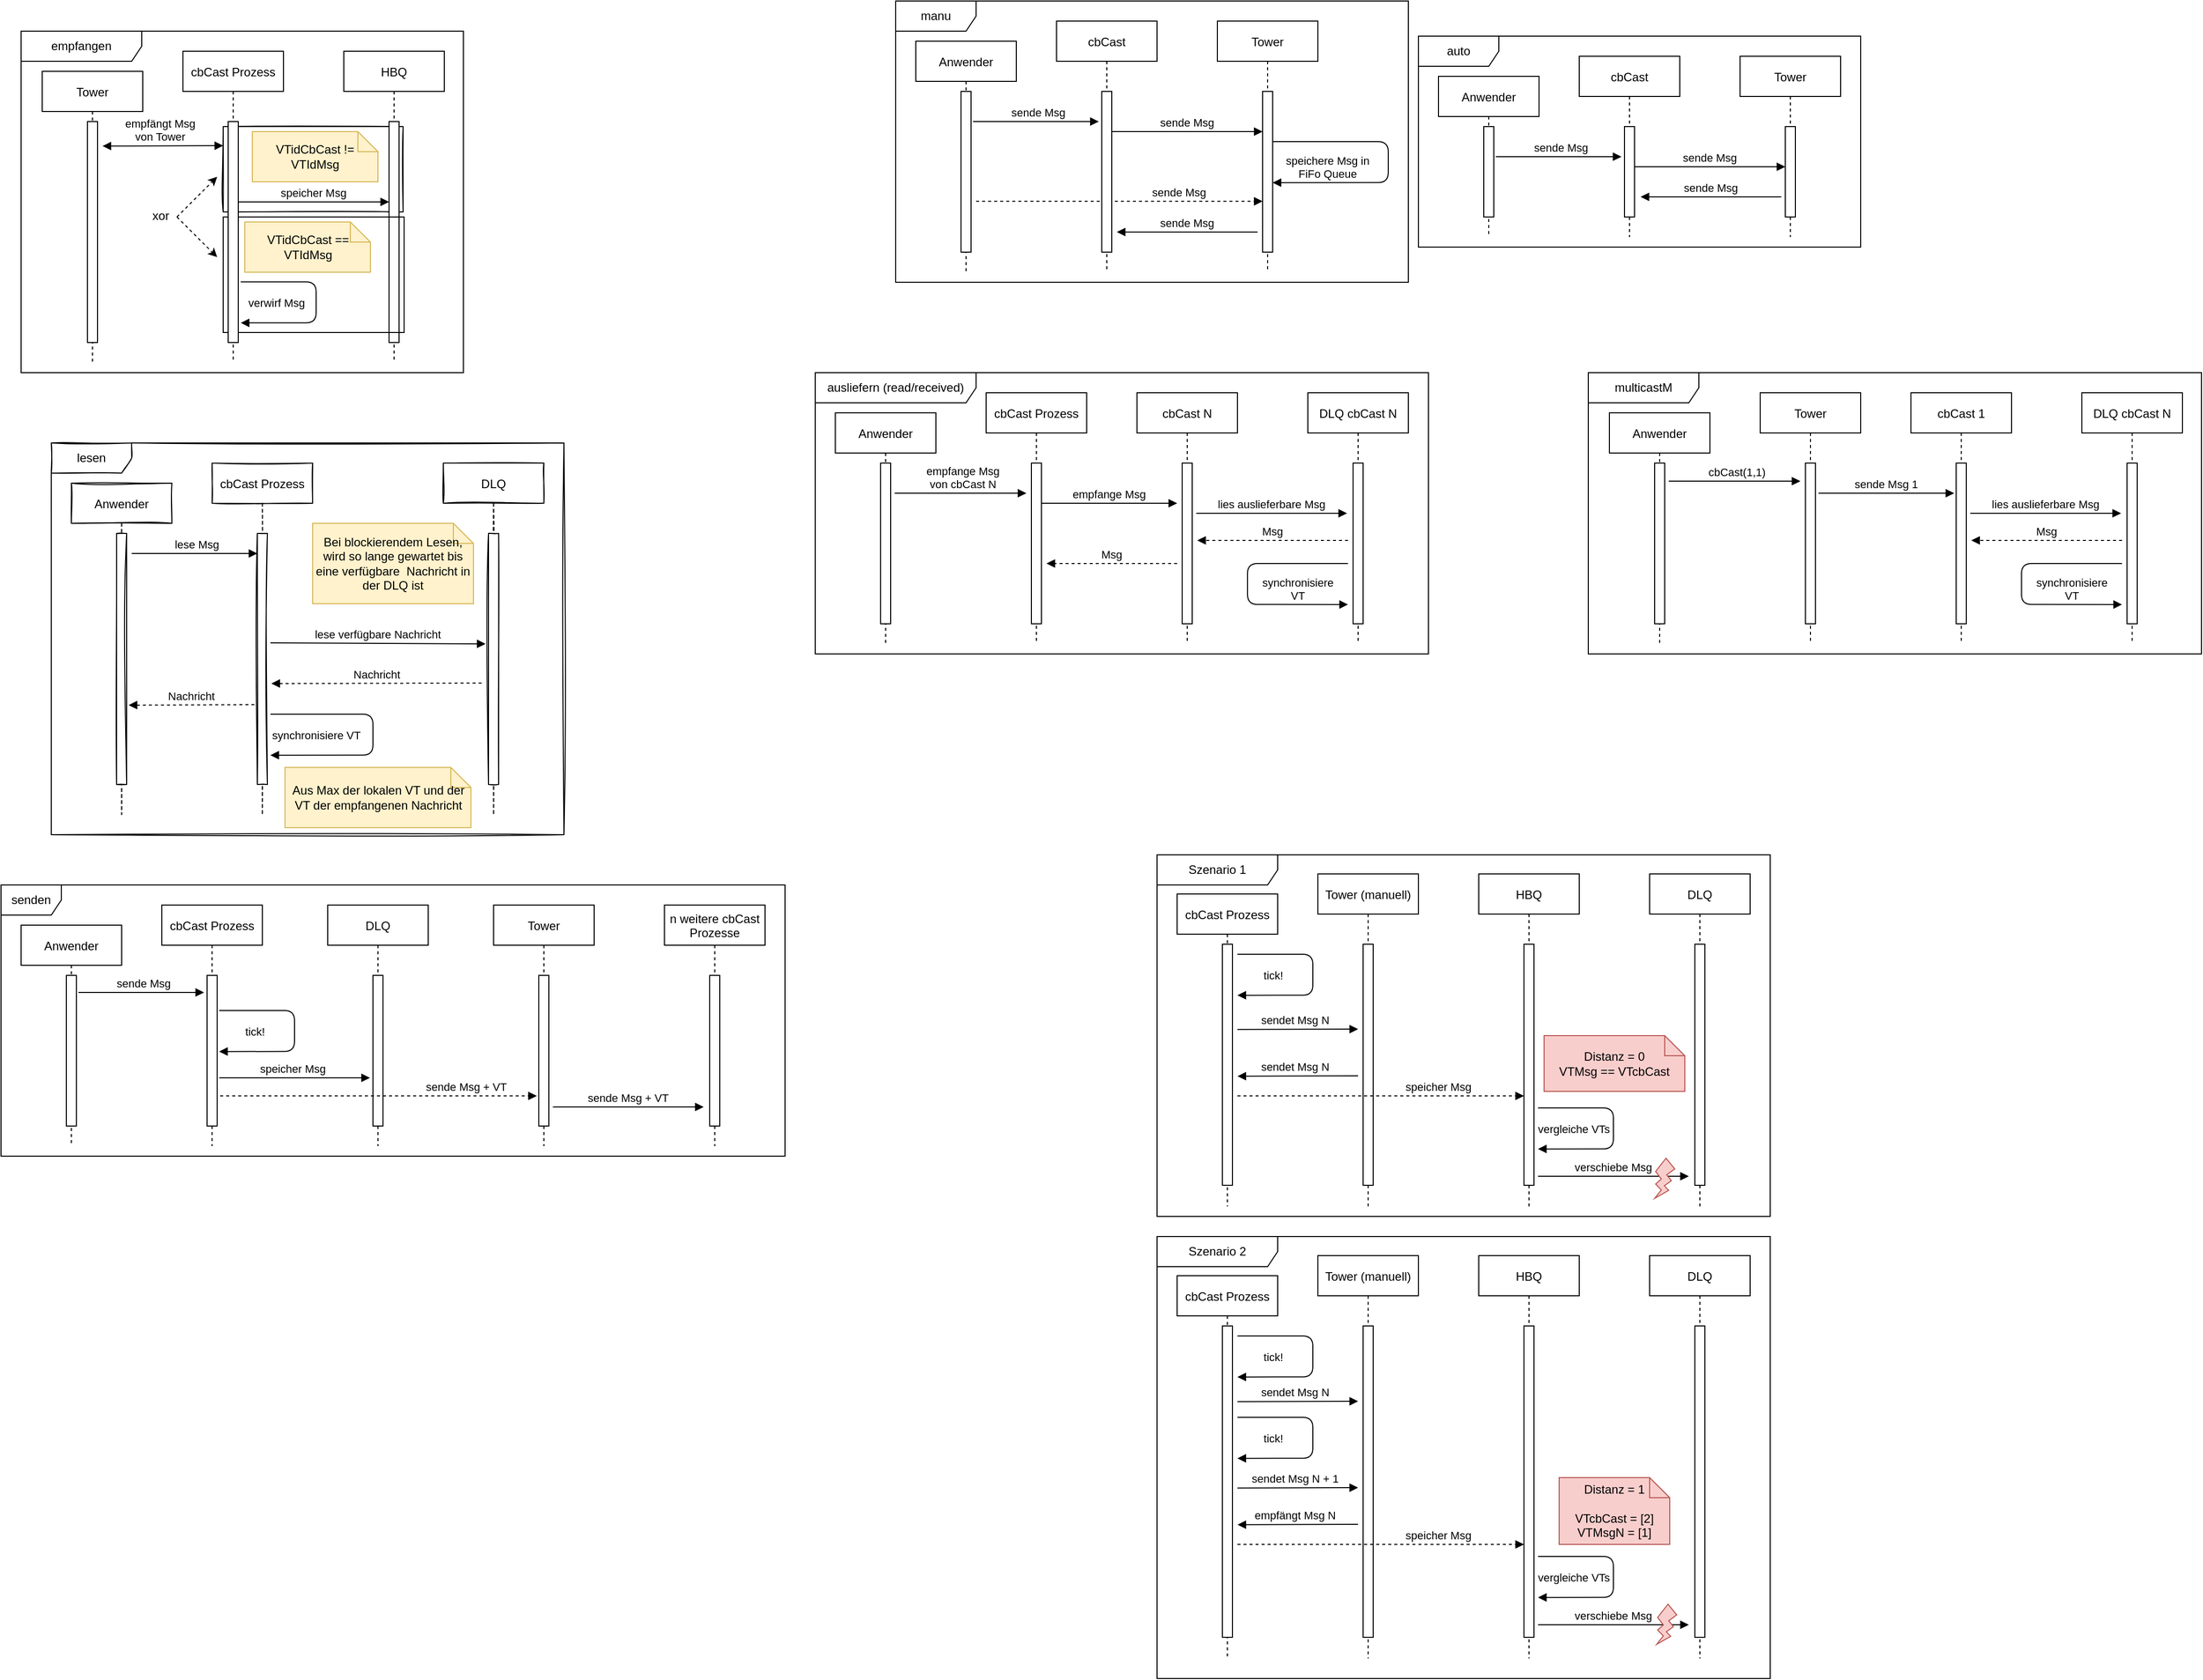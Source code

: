 <mxfile version="15.8.7" type="device"><diagram id="kgpKYQtTHZ0yAKxKKP6v" name="Page-1"><mxGraphModel dx="915" dy="619" grid="1" gridSize="10" guides="1" tooltips="1" connect="1" arrows="1" fold="1" page="1" pageScale="1" pageWidth="850" pageHeight="1100" math="0" shadow="0"><root><mxCell id="0"/><mxCell id="1" parent="0"/><mxCell id="mBNW3FOgWOewo8QIWIge-110" value="auto" style="shape=umlFrame;whiteSpace=wrap;html=1;sketch=0;width=80;height=30;" parent="1" vertex="1"><mxGeometry x="1460" y="85" width="440" height="210" as="geometry"/></mxCell><mxCell id="mBNW3FOgWOewo8QIWIge-80" value="" style="group" parent="1" vertex="1" connectable="0"><mxGeometry x="100" y="490" width="510" height="390" as="geometry"/></mxCell><mxCell id="mBNW3FOgWOewo8QIWIge-51" value="lesen" style="shape=umlFrame;whiteSpace=wrap;html=1;sketch=1;width=80;height=30;" parent="mBNW3FOgWOewo8QIWIge-80" vertex="1"><mxGeometry width="510" height="390" as="geometry"/></mxCell><mxCell id="mBNW3FOgWOewo8QIWIge-52" value="Anwender" style="shape=umlLifeline;perimeter=lifelinePerimeter;container=1;collapsible=0;recursiveResize=0;rounded=0;shadow=0;strokeWidth=1;sketch=1;" parent="mBNW3FOgWOewo8QIWIge-80" vertex="1"><mxGeometry x="20" y="40" width="100" height="330" as="geometry"/></mxCell><mxCell id="mBNW3FOgWOewo8QIWIge-53" value="" style="points=[];perimeter=orthogonalPerimeter;rounded=0;shadow=0;strokeWidth=1;sketch=1;" parent="mBNW3FOgWOewo8QIWIge-52" vertex="1"><mxGeometry x="45" y="50" width="10" height="250" as="geometry"/></mxCell><mxCell id="mBNW3FOgWOewo8QIWIge-54" value="DLQ" style="shape=umlLifeline;perimeter=lifelinePerimeter;container=1;collapsible=0;recursiveResize=0;rounded=0;shadow=0;strokeWidth=1;sketch=1;" parent="mBNW3FOgWOewo8QIWIge-80" vertex="1"><mxGeometry x="390" y="20" width="100" height="350" as="geometry"/></mxCell><mxCell id="mBNW3FOgWOewo8QIWIge-55" value="" style="points=[];perimeter=orthogonalPerimeter;rounded=0;shadow=0;strokeWidth=1;sketch=1;" parent="mBNW3FOgWOewo8QIWIge-54" vertex="1"><mxGeometry x="45" y="70" width="10" height="250" as="geometry"/></mxCell><mxCell id="mBNW3FOgWOewo8QIWIge-56" value="lese verfügbare Nachricht" style="verticalAlign=bottom;endArrow=block;shadow=0;strokeWidth=1;" parent="mBNW3FOgWOewo8QIWIge-54" edge="1"><mxGeometry relative="1" as="geometry"><mxPoint x="-172" y="179" as="sourcePoint"/><mxPoint x="42" y="180" as="targetPoint"/></mxGeometry></mxCell><mxCell id="mBNW3FOgWOewo8QIWIge-63" value="cbCast Prozess" style="shape=umlLifeline;perimeter=lifelinePerimeter;container=1;collapsible=0;recursiveResize=0;rounded=0;shadow=0;strokeWidth=1;sketch=1;" parent="mBNW3FOgWOewo8QIWIge-80" vertex="1"><mxGeometry x="160" y="20" width="100" height="350" as="geometry"/></mxCell><mxCell id="mBNW3FOgWOewo8QIWIge-64" value="" style="points=[];perimeter=orthogonalPerimeter;rounded=0;shadow=0;strokeWidth=1;sketch=1;" parent="mBNW3FOgWOewo8QIWIge-63" vertex="1"><mxGeometry x="45" y="70" width="10" height="250" as="geometry"/></mxCell><mxCell id="mBNW3FOgWOewo8QIWIge-72" value="Nachricht" style="verticalAlign=bottom;endArrow=none;shadow=0;strokeWidth=1;dashed=1;startArrow=block;startFill=1;endFill=0;" parent="mBNW3FOgWOewo8QIWIge-63" edge="1"><mxGeometry relative="1" as="geometry"><mxPoint x="-83" y="241" as="sourcePoint"/><mxPoint x="42" y="240.5" as="targetPoint"/></mxGeometry></mxCell><mxCell id="mBNW3FOgWOewo8QIWIge-71" value="Nachricht" style="verticalAlign=bottom;endArrow=none;shadow=0;strokeWidth=1;dashed=1;startArrow=block;startFill=1;endFill=0;" parent="mBNW3FOgWOewo8QIWIge-63" edge="1"><mxGeometry relative="1" as="geometry"><mxPoint x="59" y="219.5" as="sourcePoint"/><mxPoint x="269" y="219" as="targetPoint"/></mxGeometry></mxCell><mxCell id="mBNW3FOgWOewo8QIWIge-65" value="lese Msg" style="verticalAlign=bottom;endArrow=block;shadow=0;strokeWidth=1;" parent="mBNW3FOgWOewo8QIWIge-80" edge="1"><mxGeometry x="0.04" relative="1" as="geometry"><mxPoint x="80" y="110" as="sourcePoint"/><mxPoint as="offset"/><mxPoint x="205" y="110" as="targetPoint"/></mxGeometry></mxCell><mxCell id="mBNW3FOgWOewo8QIWIge-69" value="Bei blockierendem Lesen, wird so lange gewartet bis eine verfügbare&amp;nbsp; Nachricht in der DLQ ist" style="shape=note;size=20;whiteSpace=wrap;html=1;fillColor=#fff2cc;strokeColor=#d6b656;" parent="mBNW3FOgWOewo8QIWIge-80" vertex="1"><mxGeometry x="260" y="80" width="160" height="80" as="geometry"/></mxCell><mxCell id="mBNW3FOgWOewo8QIWIge-74" value="synchronisiere VT" style="verticalAlign=bottom;endArrow=block;shadow=0;strokeWidth=1;entryX=1;entryY=0.786;entryDx=0;entryDy=0;entryPerimeter=0;edgeStyle=orthogonalEdgeStyle;" parent="mBNW3FOgWOewo8QIWIge-80" edge="1"><mxGeometry x="0.625" y="-11" relative="1" as="geometry"><mxPoint x="218" y="270" as="sourcePoint"/><mxPoint x="218" y="310.82" as="targetPoint"/><Array as="points"><mxPoint x="320" y="270"/><mxPoint x="320" y="311"/></Array><mxPoint as="offset"/></mxGeometry></mxCell><mxCell id="mBNW3FOgWOewo8QIWIge-76" value="Aus Max der lokalen VT und der VT der empfangenen Nachricht" style="shape=note;size=20;whiteSpace=wrap;html=1;fillColor=#fff2cc;strokeColor=#d6b656;" parent="mBNW3FOgWOewo8QIWIge-80" vertex="1"><mxGeometry x="232.5" y="323" width="185" height="60" as="geometry"/></mxCell><mxCell id="mBNW3FOgWOewo8QIWIge-112" value="" style="group;sketch=0;" parent="1" vertex="1" connectable="0"><mxGeometry x="940" y="50" width="510" height="280" as="geometry"/></mxCell><mxCell id="mBNW3FOgWOewo8QIWIge-83" value="manu" style="shape=umlFrame;whiteSpace=wrap;html=1;sketch=0;width=80;height=30;" parent="mBNW3FOgWOewo8QIWIge-112" vertex="1"><mxGeometry width="510" height="280" as="geometry"/></mxCell><mxCell id="mBNW3FOgWOewo8QIWIge-84" value="Anwender" style="shape=umlLifeline;perimeter=lifelinePerimeter;container=1;collapsible=0;recursiveResize=0;rounded=0;shadow=0;strokeWidth=1;sketch=0;" parent="mBNW3FOgWOewo8QIWIge-112" vertex="1"><mxGeometry x="20" y="40" width="100" height="230" as="geometry"/></mxCell><mxCell id="mBNW3FOgWOewo8QIWIge-85" value="" style="points=[];perimeter=orthogonalPerimeter;rounded=0;shadow=0;strokeWidth=1;sketch=0;" parent="mBNW3FOgWOewo8QIWIge-84" vertex="1"><mxGeometry x="45" y="50" width="10" height="160" as="geometry"/></mxCell><mxCell id="mBNW3FOgWOewo8QIWIge-86" value="Tower" style="shape=umlLifeline;perimeter=lifelinePerimeter;container=1;collapsible=0;recursiveResize=0;rounded=0;shadow=0;strokeWidth=1;sketch=0;" parent="mBNW3FOgWOewo8QIWIge-112" vertex="1"><mxGeometry x="320" y="20" width="100" height="250" as="geometry"/></mxCell><mxCell id="mBNW3FOgWOewo8QIWIge-87" value="" style="points=[];perimeter=orthogonalPerimeter;rounded=0;shadow=0;strokeWidth=1;sketch=0;" parent="mBNW3FOgWOewo8QIWIge-86" vertex="1"><mxGeometry x="45" y="70" width="10" height="160" as="geometry"/></mxCell><mxCell id="mBNW3FOgWOewo8QIWIge-94" value="speichere Msg in &#10;FiFo Queue" style="verticalAlign=bottom;endArrow=block;shadow=0;strokeWidth=1;entryX=1;entryY=0.786;entryDx=0;entryDy=0;entryPerimeter=0;edgeStyle=orthogonalEdgeStyle;sketch=0;" parent="mBNW3FOgWOewo8QIWIge-86" edge="1"><mxGeometry x="0.594" relative="1" as="geometry"><mxPoint x="55" y="120" as="sourcePoint"/><mxPoint x="55" y="160.82" as="targetPoint"/><Array as="points"><mxPoint x="170" y="120"/><mxPoint x="170" y="161"/></Array><mxPoint as="offset"/></mxGeometry></mxCell><mxCell id="mBNW3FOgWOewo8QIWIge-98" value="sende Msg" style="verticalAlign=bottom;endArrow=block;shadow=0;strokeWidth=1;dashed=1;sketch=0;" parent="mBNW3FOgWOewo8QIWIge-86" edge="1"><mxGeometry x="0.417" relative="1" as="geometry"><mxPoint x="-240" y="179.41" as="sourcePoint"/><mxPoint as="offset"/><mxPoint x="45" y="179.41" as="targetPoint"/></mxGeometry></mxCell><mxCell id="mBNW3FOgWOewo8QIWIge-96" value="sende Msg" style="verticalAlign=bottom;endArrow=block;shadow=0;strokeWidth=1;sketch=0;" parent="mBNW3FOgWOewo8QIWIge-86" edge="1"><mxGeometry relative="1" as="geometry"><mxPoint x="40" y="210" as="sourcePoint"/><mxPoint x="-100" y="210" as="targetPoint"/></mxGeometry></mxCell><mxCell id="mBNW3FOgWOewo8QIWIge-90" value="cbCast" style="shape=umlLifeline;perimeter=lifelinePerimeter;container=1;collapsible=0;recursiveResize=0;rounded=0;shadow=0;strokeWidth=1;sketch=0;" parent="mBNW3FOgWOewo8QIWIge-112" vertex="1"><mxGeometry x="160" y="20" width="100" height="250" as="geometry"/></mxCell><mxCell id="mBNW3FOgWOewo8QIWIge-91" value="" style="points=[];perimeter=orthogonalPerimeter;rounded=0;shadow=0;strokeWidth=1;sketch=0;" parent="mBNW3FOgWOewo8QIWIge-90" vertex="1"><mxGeometry x="45" y="70" width="10" height="160" as="geometry"/></mxCell><mxCell id="mBNW3FOgWOewo8QIWIge-92" value="sende Msg" style="verticalAlign=bottom;endArrow=block;shadow=0;strokeWidth=1;sketch=0;" parent="mBNW3FOgWOewo8QIWIge-90" edge="1"><mxGeometry relative="1" as="geometry"><mxPoint x="55" y="110.0" as="sourcePoint"/><mxPoint x="205" y="110" as="targetPoint"/></mxGeometry></mxCell><mxCell id="mBNW3FOgWOewo8QIWIge-93" value="sende Msg" style="verticalAlign=bottom;endArrow=block;shadow=0;strokeWidth=1;sketch=0;" parent="mBNW3FOgWOewo8QIWIge-90" edge="1"><mxGeometry x="0.04" relative="1" as="geometry"><mxPoint x="-83" y="100" as="sourcePoint"/><mxPoint as="offset"/><mxPoint x="42" y="100" as="targetPoint"/></mxGeometry></mxCell><mxCell id="mBNW3FOgWOewo8QIWIge-99" value="Anwender" style="shape=umlLifeline;perimeter=lifelinePerimeter;container=1;collapsible=0;recursiveResize=0;rounded=0;shadow=0;strokeWidth=1;sketch=0;" parent="1" vertex="1"><mxGeometry x="1480" y="125" width="100" height="160" as="geometry"/></mxCell><mxCell id="mBNW3FOgWOewo8QIWIge-100" value="" style="points=[];perimeter=orthogonalPerimeter;rounded=0;shadow=0;strokeWidth=1;sketch=0;" parent="mBNW3FOgWOewo8QIWIge-99" vertex="1"><mxGeometry x="45" y="50" width="10" height="90" as="geometry"/></mxCell><mxCell id="mBNW3FOgWOewo8QIWIge-102" value="Tower" style="shape=umlLifeline;perimeter=lifelinePerimeter;container=1;collapsible=0;recursiveResize=0;rounded=0;shadow=0;strokeWidth=1;sketch=0;" parent="1" vertex="1"><mxGeometry x="1780" y="105" width="100" height="180" as="geometry"/></mxCell><mxCell id="mBNW3FOgWOewo8QIWIge-103" value="" style="points=[];perimeter=orthogonalPerimeter;rounded=0;shadow=0;strokeWidth=1;sketch=0;" parent="mBNW3FOgWOewo8QIWIge-102" vertex="1"><mxGeometry x="45" y="70" width="10" height="90" as="geometry"/></mxCell><mxCell id="mBNW3FOgWOewo8QIWIge-109" value="sende Msg" style="verticalAlign=bottom;endArrow=block;shadow=0;strokeWidth=1;sketch=0;" parent="mBNW3FOgWOewo8QIWIge-102" edge="1"><mxGeometry relative="1" as="geometry"><mxPoint x="41" y="140" as="sourcePoint"/><mxPoint x="-99" y="140" as="targetPoint"/></mxGeometry></mxCell><mxCell id="mBNW3FOgWOewo8QIWIge-105" value="cbCast" style="shape=umlLifeline;perimeter=lifelinePerimeter;container=1;collapsible=0;recursiveResize=0;rounded=0;shadow=0;strokeWidth=1;sketch=0;" parent="1" vertex="1"><mxGeometry x="1620" y="105" width="100" height="180" as="geometry"/></mxCell><mxCell id="mBNW3FOgWOewo8QIWIge-106" value="" style="points=[];perimeter=orthogonalPerimeter;rounded=0;shadow=0;strokeWidth=1;sketch=0;" parent="mBNW3FOgWOewo8QIWIge-105" vertex="1"><mxGeometry x="45" y="70" width="10" height="90" as="geometry"/></mxCell><mxCell id="mBNW3FOgWOewo8QIWIge-107" value="sende Msg" style="verticalAlign=bottom;endArrow=block;shadow=0;strokeWidth=1;sketch=0;" parent="mBNW3FOgWOewo8QIWIge-105" edge="1"><mxGeometry relative="1" as="geometry"><mxPoint x="55" y="110.0" as="sourcePoint"/><mxPoint x="205" y="110" as="targetPoint"/></mxGeometry></mxCell><mxCell id="mBNW3FOgWOewo8QIWIge-108" value="sende Msg" style="verticalAlign=bottom;endArrow=block;shadow=0;strokeWidth=1;sketch=0;" parent="mBNW3FOgWOewo8QIWIge-105" edge="1"><mxGeometry x="0.04" relative="1" as="geometry"><mxPoint x="-83" y="100" as="sourcePoint"/><mxPoint as="offset"/><mxPoint x="42" y="100" as="targetPoint"/></mxGeometry></mxCell><mxCell id="mBNW3FOgWOewo8QIWIge-184" value="ausliefern (read/received)" style="shape=umlFrame;whiteSpace=wrap;html=1;sketch=0;width=160;height=30;" parent="1" vertex="1"><mxGeometry x="860" y="420" width="610" height="280" as="geometry"/></mxCell><mxCell id="mBNW3FOgWOewo8QIWIge-185" value="Anwender" style="shape=umlLifeline;perimeter=lifelinePerimeter;container=1;collapsible=0;recursiveResize=0;rounded=0;shadow=0;strokeWidth=1;sketch=0;" parent="1" vertex="1"><mxGeometry x="880" y="460" width="100" height="230" as="geometry"/></mxCell><mxCell id="mBNW3FOgWOewo8QIWIge-186" value="" style="points=[];perimeter=orthogonalPerimeter;rounded=0;shadow=0;strokeWidth=1;sketch=0;" parent="mBNW3FOgWOewo8QIWIge-185" vertex="1"><mxGeometry x="45" y="50" width="10" height="160" as="geometry"/></mxCell><mxCell id="mBNW3FOgWOewo8QIWIge-187" value="cbCast N" style="shape=umlLifeline;perimeter=lifelinePerimeter;container=1;collapsible=0;recursiveResize=0;rounded=0;shadow=0;strokeWidth=1;sketch=0;" parent="1" vertex="1"><mxGeometry x="1180" y="440" width="100" height="250" as="geometry"/></mxCell><mxCell id="mBNW3FOgWOewo8QIWIge-188" value="" style="points=[];perimeter=orthogonalPerimeter;rounded=0;shadow=0;strokeWidth=1;sketch=0;" parent="mBNW3FOgWOewo8QIWIge-187" vertex="1"><mxGeometry x="45" y="70" width="10" height="160" as="geometry"/></mxCell><mxCell id="mBNW3FOgWOewo8QIWIge-189" value="lies auslieferbare Msg" style="verticalAlign=bottom;endArrow=block;shadow=0;strokeWidth=1;" parent="mBNW3FOgWOewo8QIWIge-187" edge="1"><mxGeometry relative="1" as="geometry"><mxPoint x="59" y="120" as="sourcePoint"/><mxPoint x="209" y="120" as="targetPoint"/></mxGeometry></mxCell><mxCell id="mBNW3FOgWOewo8QIWIge-190" value="DLQ cbCast N" style="shape=umlLifeline;perimeter=lifelinePerimeter;container=1;collapsible=0;recursiveResize=0;rounded=0;shadow=0;strokeWidth=1;sketch=0;" parent="1" vertex="1"><mxGeometry x="1350" y="440" width="100" height="250" as="geometry"/></mxCell><mxCell id="mBNW3FOgWOewo8QIWIge-191" value="" style="points=[];perimeter=orthogonalPerimeter;rounded=0;shadow=0;strokeWidth=1;sketch=0;" parent="mBNW3FOgWOewo8QIWIge-190" vertex="1"><mxGeometry x="45" y="70" width="10" height="160" as="geometry"/></mxCell><mxCell id="mBNW3FOgWOewo8QIWIge-192" value="cbCast Prozess" style="shape=umlLifeline;perimeter=lifelinePerimeter;container=1;collapsible=0;recursiveResize=0;rounded=0;shadow=0;strokeWidth=1;sketch=0;" parent="1" vertex="1"><mxGeometry x="1030" y="440" width="100" height="250" as="geometry"/></mxCell><mxCell id="mBNW3FOgWOewo8QIWIge-193" value="" style="points=[];perimeter=orthogonalPerimeter;rounded=0;shadow=0;strokeWidth=1;sketch=0;" parent="mBNW3FOgWOewo8QIWIge-192" vertex="1"><mxGeometry x="45" y="70" width="10" height="160" as="geometry"/></mxCell><mxCell id="mBNW3FOgWOewo8QIWIge-194" value="empfange Msg" style="verticalAlign=bottom;endArrow=block;shadow=0;strokeWidth=1;" parent="mBNW3FOgWOewo8QIWIge-192" edge="1"><mxGeometry relative="1" as="geometry"><mxPoint x="55" y="110.0" as="sourcePoint"/><mxPoint x="190" y="110" as="targetPoint"/></mxGeometry></mxCell><mxCell id="mBNW3FOgWOewo8QIWIge-195" value="empfange Msg &#10;von cbCast N" style="verticalAlign=bottom;endArrow=block;shadow=0;strokeWidth=1;" parent="mBNW3FOgWOewo8QIWIge-192" edge="1"><mxGeometry x="0.04" relative="1" as="geometry"><mxPoint x="-91" y="100" as="sourcePoint"/><mxPoint as="offset"/><mxPoint x="40" y="100" as="targetPoint"/></mxGeometry></mxCell><mxCell id="mBNW3FOgWOewo8QIWIge-196" value="Msg" style="verticalAlign=bottom;endArrow=block;shadow=0;strokeWidth=1;dashed=1;" parent="mBNW3FOgWOewo8QIWIge-192" edge="1"><mxGeometry relative="1" as="geometry"><mxPoint x="190" y="170" as="sourcePoint"/><mxPoint x="60" y="170" as="targetPoint"/></mxGeometry></mxCell><mxCell id="mBNW3FOgWOewo8QIWIge-197" value="synchronisiere &#10;VT" style="verticalAlign=bottom;endArrow=block;shadow=0;strokeWidth=1;entryX=1;entryY=0.786;entryDx=0;entryDy=0;entryPerimeter=0;edgeStyle=orthogonalEdgeStyle;sketch=0;" parent="1" edge="1"><mxGeometry x="0.585" relative="1" as="geometry"><mxPoint x="1389.94" y="610" as="sourcePoint"/><mxPoint x="1389.94" y="650.82" as="targetPoint"/><Array as="points"><mxPoint x="1289.94" y="610"/><mxPoint x="1289.94" y="651"/></Array><mxPoint as="offset"/></mxGeometry></mxCell><mxCell id="mBNW3FOgWOewo8QIWIge-198" value="Msg" style="verticalAlign=bottom;endArrow=block;shadow=0;strokeWidth=1;dashed=1;sketch=0;" parent="1" edge="1"><mxGeometry relative="1" as="geometry"><mxPoint x="1390" y="587" as="sourcePoint"/><mxPoint x="1240" y="587" as="targetPoint"/></mxGeometry></mxCell><mxCell id="58kfiwEfr0_vISHWHB3a-18" value="&lt;span&gt;Szenario 2&lt;/span&gt;" style="shape=umlFrame;whiteSpace=wrap;html=1;sketch=0;width=120;height=30;" parent="1" vertex="1"><mxGeometry x="1200" y="1280" width="610" height="440" as="geometry"/></mxCell><mxCell id="58kfiwEfr0_vISHWHB3a-19" value="cbCast Prozess" style="shape=umlLifeline;perimeter=lifelinePerimeter;container=1;collapsible=0;recursiveResize=0;rounded=0;shadow=0;strokeWidth=1;sketch=0;" parent="1" vertex="1"><mxGeometry x="1220" y="1319" width="100" height="381" as="geometry"/></mxCell><mxCell id="58kfiwEfr0_vISHWHB3a-20" value="" style="points=[];perimeter=orthogonalPerimeter;rounded=0;shadow=0;strokeWidth=1;sketch=0;" parent="58kfiwEfr0_vISHWHB3a-19" vertex="1"><mxGeometry x="45" y="50" width="10" height="310" as="geometry"/></mxCell><mxCell id="58kfiwEfr0_vISHWHB3a-21" value="empfängt Msg N" style="verticalAlign=bottom;endArrow=block;shadow=0;strokeWidth=1;sketch=0;startArrow=none;startFill=0;endFill=1;" parent="58kfiwEfr0_vISHWHB3a-19" edge="1"><mxGeometry x="0.04" relative="1" as="geometry"><mxPoint x="180" y="247.5" as="sourcePoint"/><mxPoint as="offset"/><mxPoint x="60" y="247.91" as="targetPoint"/></mxGeometry></mxCell><mxCell id="58kfiwEfr0_vISHWHB3a-22" value="sendet Msg N" style="verticalAlign=bottom;endArrow=none;shadow=0;strokeWidth=1;sketch=0;startArrow=block;startFill=1;endFill=0;" parent="58kfiwEfr0_vISHWHB3a-19" edge="1"><mxGeometry x="0.04" relative="1" as="geometry"><mxPoint x="180" y="125" as="sourcePoint"/><mxPoint as="offset"/><mxPoint x="60" y="125.41" as="targetPoint"/></mxGeometry></mxCell><mxCell id="58kfiwEfr0_vISHWHB3a-23" value="sendet Msg N + 1" style="verticalAlign=bottom;endArrow=none;shadow=0;strokeWidth=1;sketch=0;startArrow=block;startFill=1;endFill=0;" parent="58kfiwEfr0_vISHWHB3a-19" edge="1"><mxGeometry x="0.04" relative="1" as="geometry"><mxPoint x="180" y="211" as="sourcePoint"/><mxPoint as="offset"/><mxPoint x="60" y="211.41" as="targetPoint"/></mxGeometry></mxCell><mxCell id="58kfiwEfr0_vISHWHB3a-24" value="tick!" style="verticalAlign=bottom;endArrow=block;shadow=0;strokeWidth=1;entryX=1;entryY=0.786;entryDx=0;entryDy=0;entryPerimeter=0;edgeStyle=orthogonalEdgeStyle;sketch=0;" parent="58kfiwEfr0_vISHWHB3a-19" edge="1"><mxGeometry x="0.625" y="-11" relative="1" as="geometry"><mxPoint x="60" y="141" as="sourcePoint"/><mxPoint x="60" y="181.82" as="targetPoint"/><Array as="points"><mxPoint x="135" y="141"/><mxPoint x="135" y="182"/></Array><mxPoint as="offset"/></mxGeometry></mxCell><mxCell id="58kfiwEfr0_vISHWHB3a-25" value="HBQ" style="shape=umlLifeline;perimeter=lifelinePerimeter;container=1;collapsible=0;recursiveResize=0;rounded=0;shadow=0;strokeWidth=1;sketch=0;" parent="1" vertex="1"><mxGeometry x="1520" y="1299" width="100" height="401" as="geometry"/></mxCell><mxCell id="58kfiwEfr0_vISHWHB3a-26" value="" style="points=[];perimeter=orthogonalPerimeter;rounded=0;shadow=0;strokeWidth=1;sketch=0;" parent="58kfiwEfr0_vISHWHB3a-25" vertex="1"><mxGeometry x="45" y="70" width="10" height="310" as="geometry"/></mxCell><mxCell id="58kfiwEfr0_vISHWHB3a-27" value="vergleiche VTs" style="verticalAlign=bottom;endArrow=block;shadow=0;strokeWidth=1;entryX=1;entryY=0.786;entryDx=0;entryDy=0;entryPerimeter=0;edgeStyle=orthogonalEdgeStyle;sketch=0;" parent="58kfiwEfr0_vISHWHB3a-25" edge="1"><mxGeometry x="0.625" y="-11" relative="1" as="geometry"><mxPoint x="59" y="299.5" as="sourcePoint"/><mxPoint x="59" y="340.32" as="targetPoint"/><Array as="points"><mxPoint x="134" y="299.5"/><mxPoint x="134" y="340.5"/></Array><mxPoint as="offset"/></mxGeometry></mxCell><mxCell id="58kfiwEfr0_vISHWHB3a-28" value="verschiebe Msg" style="verticalAlign=bottom;endArrow=block;shadow=0;strokeWidth=1;sketch=0;" parent="58kfiwEfr0_vISHWHB3a-25" edge="1"><mxGeometry relative="1" as="geometry"><mxPoint x="59" y="367.5" as="sourcePoint"/><mxPoint x="209" y="367.5" as="targetPoint"/></mxGeometry></mxCell><mxCell id="58kfiwEfr0_vISHWHB3a-29" value="DLQ" style="shape=umlLifeline;perimeter=lifelinePerimeter;container=1;collapsible=0;recursiveResize=0;rounded=0;shadow=0;strokeWidth=1;sketch=0;" parent="1" vertex="1"><mxGeometry x="1690" y="1299" width="100" height="401" as="geometry"/></mxCell><mxCell id="58kfiwEfr0_vISHWHB3a-30" value="" style="points=[];perimeter=orthogonalPerimeter;rounded=0;shadow=0;strokeWidth=1;sketch=0;" parent="58kfiwEfr0_vISHWHB3a-29" vertex="1"><mxGeometry x="45" y="70" width="10" height="310" as="geometry"/></mxCell><mxCell id="58kfiwEfr0_vISHWHB3a-31" value="Tower (manuell)" style="shape=umlLifeline;perimeter=lifelinePerimeter;container=1;collapsible=0;recursiveResize=0;rounded=0;shadow=0;strokeWidth=1;sketch=0;" parent="1" vertex="1"><mxGeometry x="1360" y="1299" width="100" height="401" as="geometry"/></mxCell><mxCell id="58kfiwEfr0_vISHWHB3a-32" value="" style="points=[];perimeter=orthogonalPerimeter;rounded=0;shadow=0;strokeWidth=1;sketch=0;" parent="58kfiwEfr0_vISHWHB3a-31" vertex="1"><mxGeometry x="45" y="70" width="10" height="310" as="geometry"/></mxCell><mxCell id="58kfiwEfr0_vISHWHB3a-33" value="Distanz = 1&lt;br&gt;&lt;br&gt;VTcbCast = [2]&lt;br&gt;VTMsgN = [1]" style="shape=note;size=20;whiteSpace=wrap;html=1;fillColor=#f8cecc;strokeColor=#b85450;sketch=0;" parent="1" vertex="1"><mxGeometry x="1600" y="1520" width="110" height="66.5" as="geometry"/></mxCell><mxCell id="58kfiwEfr0_vISHWHB3a-34" value="tick!" style="verticalAlign=bottom;endArrow=block;shadow=0;strokeWidth=1;entryX=1;entryY=0.786;entryDx=0;entryDy=0;entryPerimeter=0;edgeStyle=orthogonalEdgeStyle;sketch=0;" parent="1" edge="1"><mxGeometry x="0.625" y="-11" relative="1" as="geometry"><mxPoint x="1280" y="1379" as="sourcePoint"/><mxPoint x="1280" y="1419.82" as="targetPoint"/><Array as="points"><mxPoint x="1355" y="1379"/><mxPoint x="1355" y="1420"/></Array><mxPoint as="offset"/></mxGeometry></mxCell><mxCell id="58kfiwEfr0_vISHWHB3a-35" value="speicher Msg" style="verticalAlign=bottom;endArrow=block;shadow=0;strokeWidth=1;sketch=0;dashed=1;" parent="1" edge="1"><mxGeometry x="0.404" relative="1" as="geometry"><mxPoint x="1280" y="1586.5" as="sourcePoint"/><mxPoint x="1565" y="1586.5" as="targetPoint"/><mxPoint as="offset"/></mxGeometry></mxCell><mxCell id="58kfiwEfr0_vISHWHB3a-36" value="" style="verticalLabelPosition=bottom;verticalAlign=top;html=1;shape=mxgraph.basic.flash;sketch=0;fillColor=#f8cecc;strokeColor=#b85450;" parent="1" vertex="1"><mxGeometry x="1697" y="1646" width="20" height="40" as="geometry"/></mxCell><mxCell id="58kfiwEfr0_vISHWHB3a-37" value="Szenario 1" style="shape=umlFrame;whiteSpace=wrap;html=1;sketch=0;width=120;height=30;" parent="1" vertex="1"><mxGeometry x="1200" y="900" width="610" height="360" as="geometry"/></mxCell><mxCell id="58kfiwEfr0_vISHWHB3a-38" value="cbCast Prozess" style="shape=umlLifeline;perimeter=lifelinePerimeter;container=1;collapsible=0;recursiveResize=0;rounded=0;shadow=0;strokeWidth=1;sketch=0;" parent="1" vertex="1"><mxGeometry x="1220" y="939" width="100" height="311" as="geometry"/></mxCell><mxCell id="58kfiwEfr0_vISHWHB3a-39" value="" style="points=[];perimeter=orthogonalPerimeter;rounded=0;shadow=0;strokeWidth=1;sketch=0;" parent="58kfiwEfr0_vISHWHB3a-38" vertex="1"><mxGeometry x="45" y="50" width="10" height="240" as="geometry"/></mxCell><mxCell id="58kfiwEfr0_vISHWHB3a-40" value="sendet Msg N" style="verticalAlign=bottom;endArrow=block;shadow=0;strokeWidth=1;sketch=0;startArrow=none;startFill=0;endFill=1;" parent="58kfiwEfr0_vISHWHB3a-38" edge="1"><mxGeometry x="0.04" relative="1" as="geometry"><mxPoint x="180" y="181" as="sourcePoint"/><mxPoint as="offset"/><mxPoint x="60" y="181.41" as="targetPoint"/></mxGeometry></mxCell><mxCell id="58kfiwEfr0_vISHWHB3a-41" value="HBQ" style="shape=umlLifeline;perimeter=lifelinePerimeter;container=1;collapsible=0;recursiveResize=0;rounded=0;shadow=0;strokeWidth=1;sketch=0;" parent="1" vertex="1"><mxGeometry x="1520" y="919" width="100" height="331" as="geometry"/></mxCell><mxCell id="58kfiwEfr0_vISHWHB3a-42" value="" style="points=[];perimeter=orthogonalPerimeter;rounded=0;shadow=0;strokeWidth=1;sketch=0;" parent="58kfiwEfr0_vISHWHB3a-41" vertex="1"><mxGeometry x="45" y="70" width="10" height="240" as="geometry"/></mxCell><mxCell id="58kfiwEfr0_vISHWHB3a-43" value="vergleiche VTs" style="verticalAlign=bottom;endArrow=block;shadow=0;strokeWidth=1;entryX=1;entryY=0.786;entryDx=0;entryDy=0;entryPerimeter=0;edgeStyle=orthogonalEdgeStyle;sketch=0;" parent="58kfiwEfr0_vISHWHB3a-41" edge="1"><mxGeometry x="0.625" y="-11" relative="1" as="geometry"><mxPoint x="59" y="233" as="sourcePoint"/><mxPoint x="59" y="273.82" as="targetPoint"/><Array as="points"><mxPoint x="134" y="233"/><mxPoint x="134" y="274"/></Array><mxPoint as="offset"/></mxGeometry></mxCell><mxCell id="58kfiwEfr0_vISHWHB3a-44" value="verschiebe Msg" style="verticalAlign=bottom;endArrow=block;shadow=0;strokeWidth=1;sketch=0;" parent="58kfiwEfr0_vISHWHB3a-41" edge="1"><mxGeometry relative="1" as="geometry"><mxPoint x="59" y="301.0" as="sourcePoint"/><mxPoint x="209" y="301" as="targetPoint"/></mxGeometry></mxCell><mxCell id="58kfiwEfr0_vISHWHB3a-45" value="DLQ" style="shape=umlLifeline;perimeter=lifelinePerimeter;container=1;collapsible=0;recursiveResize=0;rounded=0;shadow=0;strokeWidth=1;sketch=0;" parent="1" vertex="1"><mxGeometry x="1690" y="919" width="100" height="331" as="geometry"/></mxCell><mxCell id="58kfiwEfr0_vISHWHB3a-46" value="" style="points=[];perimeter=orthogonalPerimeter;rounded=0;shadow=0;strokeWidth=1;sketch=0;" parent="58kfiwEfr0_vISHWHB3a-45" vertex="1"><mxGeometry x="45" y="70" width="10" height="240" as="geometry"/></mxCell><mxCell id="58kfiwEfr0_vISHWHB3a-47" value="Tower (manuell)" style="shape=umlLifeline;perimeter=lifelinePerimeter;container=1;collapsible=0;recursiveResize=0;rounded=0;shadow=0;strokeWidth=1;sketch=0;" parent="1" vertex="1"><mxGeometry x="1360" y="919" width="100" height="331" as="geometry"/></mxCell><mxCell id="58kfiwEfr0_vISHWHB3a-48" value="" style="points=[];perimeter=orthogonalPerimeter;rounded=0;shadow=0;strokeWidth=1;sketch=0;" parent="58kfiwEfr0_vISHWHB3a-47" vertex="1"><mxGeometry x="45" y="70" width="10" height="240" as="geometry"/></mxCell><mxCell id="58kfiwEfr0_vISHWHB3a-49" value="Distanz = 0&lt;br&gt;VTMsg == VTcbCast" style="shape=note;size=20;whiteSpace=wrap;html=1;fillColor=#f8cecc;strokeColor=#b85450;sketch=0;" parent="1" vertex="1"><mxGeometry x="1585" y="1080" width="140" height="55.5" as="geometry"/></mxCell><mxCell id="58kfiwEfr0_vISHWHB3a-50" value="sendet Msg N" style="verticalAlign=bottom;endArrow=none;shadow=0;strokeWidth=1;sketch=0;startArrow=block;startFill=1;endFill=0;" parent="1" edge="1"><mxGeometry x="0.04" relative="1" as="geometry"><mxPoint x="1400" y="1073.5" as="sourcePoint"/><mxPoint as="offset"/><mxPoint x="1280" y="1073.91" as="targetPoint"/></mxGeometry></mxCell><mxCell id="58kfiwEfr0_vISHWHB3a-51" value="tick!" style="verticalAlign=bottom;endArrow=block;shadow=0;strokeWidth=1;entryX=1;entryY=0.786;entryDx=0;entryDy=0;entryPerimeter=0;edgeStyle=orthogonalEdgeStyle;sketch=0;" parent="1" edge="1"><mxGeometry x="0.625" y="-11" relative="1" as="geometry"><mxPoint x="1280" y="999" as="sourcePoint"/><mxPoint x="1280" y="1039.82" as="targetPoint"/><Array as="points"><mxPoint x="1355" y="999"/><mxPoint x="1355" y="1040"/></Array><mxPoint as="offset"/></mxGeometry></mxCell><mxCell id="58kfiwEfr0_vISHWHB3a-52" value="speicher Msg" style="verticalAlign=bottom;endArrow=block;shadow=0;strokeWidth=1;sketch=0;dashed=1;" parent="1" edge="1"><mxGeometry x="0.404" relative="1" as="geometry"><mxPoint x="1280" y="1140" as="sourcePoint"/><mxPoint x="1565" y="1140" as="targetPoint"/><mxPoint as="offset"/></mxGeometry></mxCell><mxCell id="58kfiwEfr0_vISHWHB3a-53" value="" style="verticalLabelPosition=bottom;verticalAlign=top;html=1;shape=mxgraph.basic.flash;sketch=0;fillColor=#f8cecc;strokeColor=#b85450;" parent="1" vertex="1"><mxGeometry x="1695" y="1202" width="20" height="40" as="geometry"/></mxCell><mxCell id="58kfiwEfr0_vISHWHB3a-54" value="" style="group" parent="1" vertex="1" connectable="0"><mxGeometry x="50" y="930" width="780" height="270" as="geometry"/></mxCell><mxCell id="mBNW3FOgWOewo8QIWIge-137" value="senden" style="shape=umlFrame;whiteSpace=wrap;html=1;sketch=0;gradientColor=none;" parent="58kfiwEfr0_vISHWHB3a-54" vertex="1"><mxGeometry width="780" height="270" as="geometry"/></mxCell><mxCell id="mBNW3FOgWOewo8QIWIge-138" value="Anwender" style="shape=umlLifeline;perimeter=lifelinePerimeter;container=1;collapsible=0;recursiveResize=0;rounded=0;shadow=0;strokeWidth=1;sketch=0;" parent="58kfiwEfr0_vISHWHB3a-54" vertex="1"><mxGeometry x="20" y="40" width="100" height="220" as="geometry"/></mxCell><mxCell id="mBNW3FOgWOewo8QIWIge-139" value="" style="points=[];perimeter=orthogonalPerimeter;rounded=0;shadow=0;strokeWidth=1;sketch=0;" parent="mBNW3FOgWOewo8QIWIge-138" vertex="1"><mxGeometry x="45" y="50" width="10" height="150" as="geometry"/></mxCell><mxCell id="mBNW3FOgWOewo8QIWIge-140" value="DLQ" style="shape=umlLifeline;perimeter=lifelinePerimeter;container=1;collapsible=0;recursiveResize=0;rounded=0;shadow=0;strokeWidth=1;sketch=0;" parent="58kfiwEfr0_vISHWHB3a-54" vertex="1"><mxGeometry x="325" y="20" width="100" height="240" as="geometry"/></mxCell><mxCell id="mBNW3FOgWOewo8QIWIge-141" value="" style="points=[];perimeter=orthogonalPerimeter;rounded=0;shadow=0;strokeWidth=1;sketch=0;" parent="mBNW3FOgWOewo8QIWIge-140" vertex="1"><mxGeometry x="45" y="70" width="10" height="150" as="geometry"/></mxCell><mxCell id="mBNW3FOgWOewo8QIWIge-143" value="cbCast Prozess" style="shape=umlLifeline;perimeter=lifelinePerimeter;container=1;collapsible=0;recursiveResize=0;rounded=0;shadow=0;strokeWidth=1;sketch=0;" parent="58kfiwEfr0_vISHWHB3a-54" vertex="1"><mxGeometry x="160" y="20" width="100" height="240" as="geometry"/></mxCell><mxCell id="mBNW3FOgWOewo8QIWIge-144" value="" style="points=[];perimeter=orthogonalPerimeter;rounded=0;shadow=0;strokeWidth=1;sketch=0;" parent="mBNW3FOgWOewo8QIWIge-143" vertex="1"><mxGeometry x="45" y="70" width="10" height="150" as="geometry"/></mxCell><mxCell id="mBNW3FOgWOewo8QIWIge-145" value="speicher Msg " style="verticalAlign=bottom;endArrow=block;shadow=0;strokeWidth=1;sketch=0;" parent="mBNW3FOgWOewo8QIWIge-143" edge="1"><mxGeometry relative="1" as="geometry"><mxPoint x="57" y="172" as="sourcePoint"/><mxPoint x="207" y="172" as="targetPoint"/></mxGeometry></mxCell><mxCell id="mBNW3FOgWOewo8QIWIge-146" value="tick!" style="verticalAlign=bottom;endArrow=block;shadow=0;strokeWidth=1;entryX=1;entryY=0.786;entryDx=0;entryDy=0;entryPerimeter=0;edgeStyle=orthogonalEdgeStyle;sketch=0;" parent="58kfiwEfr0_vISHWHB3a-54" edge="1"><mxGeometry x="0.625" y="-11" relative="1" as="geometry"><mxPoint x="217" y="125" as="sourcePoint"/><mxPoint x="217" y="165.82" as="targetPoint"/><Array as="points"><mxPoint x="292" y="125"/><mxPoint x="292" y="166"/></Array><mxPoint as="offset"/></mxGeometry></mxCell><mxCell id="mBNW3FOgWOewo8QIWIge-147" value="Tower" style="shape=umlLifeline;perimeter=lifelinePerimeter;container=1;collapsible=0;recursiveResize=0;rounded=0;shadow=0;strokeWidth=1;sketch=0;" parent="58kfiwEfr0_vISHWHB3a-54" vertex="1"><mxGeometry x="490" y="20" width="100" height="240" as="geometry"/></mxCell><mxCell id="mBNW3FOgWOewo8QIWIge-148" value="" style="points=[];perimeter=orthogonalPerimeter;rounded=0;shadow=0;strokeWidth=1;sketch=0;" parent="mBNW3FOgWOewo8QIWIge-147" vertex="1"><mxGeometry x="45" y="70" width="10" height="150" as="geometry"/></mxCell><mxCell id="mBNW3FOgWOewo8QIWIge-149" value="n weitere cbCast&#10;Prozesse" style="shape=umlLifeline;perimeter=lifelinePerimeter;container=1;collapsible=0;recursiveResize=0;rounded=0;shadow=0;strokeWidth=1;sketch=0;" parent="58kfiwEfr0_vISHWHB3a-54" vertex="1"><mxGeometry x="660" y="20" width="100" height="240" as="geometry"/></mxCell><mxCell id="mBNW3FOgWOewo8QIWIge-150" value="" style="points=[];perimeter=orthogonalPerimeter;rounded=0;shadow=0;strokeWidth=1;sketch=0;" parent="mBNW3FOgWOewo8QIWIge-149" vertex="1"><mxGeometry x="45" y="70" width="10" height="150" as="geometry"/></mxCell><mxCell id="mBNW3FOgWOewo8QIWIge-151" value="sende Msg" style="verticalAlign=bottom;endArrow=block;shadow=0;strokeWidth=1;sketch=0;" parent="58kfiwEfr0_vISHWHB3a-54" edge="1"><mxGeometry x="0.04" relative="1" as="geometry"><mxPoint x="77" y="107" as="sourcePoint"/><mxPoint as="offset"/><mxPoint x="202" y="107" as="targetPoint"/></mxGeometry></mxCell><mxCell id="mBNW3FOgWOewo8QIWIge-152" value="sende Msg + VT" style="verticalAlign=bottom;endArrow=block;shadow=0;strokeWidth=1;sketch=0;" parent="58kfiwEfr0_vISHWHB3a-54" edge="1"><mxGeometry relative="1" as="geometry"><mxPoint x="549" y="221" as="sourcePoint"/><mxPoint x="699" y="221" as="targetPoint"/></mxGeometry></mxCell><mxCell id="mBNW3FOgWOewo8QIWIge-142" value="sende Msg + VT" style="verticalAlign=bottom;endArrow=block;shadow=0;strokeWidth=1;sketch=0;dashed=1;jumpStyle=none;jumpSize=6;" parent="58kfiwEfr0_vISHWHB3a-54" edge="1"><mxGeometry x="0.556" relative="1" as="geometry"><mxPoint x="218" y="210" as="sourcePoint"/><mxPoint x="533" y="210" as="targetPoint"/><mxPoint as="offset"/></mxGeometry></mxCell><mxCell id="58kfiwEfr0_vISHWHB3a-62" value="" style="group" parent="1" vertex="1" connectable="0"><mxGeometry x="70" y="80" width="440" height="340" as="geometry"/></mxCell><mxCell id="58kfiwEfr0_vISHWHB3a-56" value="" style="rounded=0;whiteSpace=wrap;html=1;sketch=1;gradientColor=none;fillColor=none;" parent="58kfiwEfr0_vISHWHB3a-62" vertex="1"><mxGeometry x="201" y="95" width="179" height="85" as="geometry"/></mxCell><mxCell id="mBNW3FOgWOewo8QIWIge-169" value="empfangen" style="shape=umlFrame;whiteSpace=wrap;html=1;sketch=0;width=120;height=30;" parent="58kfiwEfr0_vISHWHB3a-62" vertex="1"><mxGeometry width="440" height="340" as="geometry"/></mxCell><mxCell id="mBNW3FOgWOewo8QIWIge-170" value="Tower" style="shape=umlLifeline;perimeter=lifelinePerimeter;container=1;collapsible=0;recursiveResize=0;rounded=0;shadow=0;strokeWidth=1;sketch=0;" parent="58kfiwEfr0_vISHWHB3a-62" vertex="1"><mxGeometry x="21" y="40" width="100" height="290" as="geometry"/></mxCell><mxCell id="mBNW3FOgWOewo8QIWIge-171" value="" style="points=[];perimeter=orthogonalPerimeter;rounded=0;shadow=0;strokeWidth=1;sketch=0;" parent="mBNW3FOgWOewo8QIWIge-170" vertex="1"><mxGeometry x="45" y="50" width="10" height="220" as="geometry"/></mxCell><mxCell id="mBNW3FOgWOewo8QIWIge-172" value="HBQ" style="shape=umlLifeline;perimeter=lifelinePerimeter;container=1;collapsible=0;recursiveResize=0;rounded=0;shadow=0;strokeWidth=1;sketch=0;" parent="58kfiwEfr0_vISHWHB3a-62" vertex="1"><mxGeometry x="321" y="20" width="100" height="310" as="geometry"/></mxCell><mxCell id="mBNW3FOgWOewo8QIWIge-173" value="" style="points=[];perimeter=orthogonalPerimeter;rounded=0;shadow=0;strokeWidth=1;sketch=0;" parent="mBNW3FOgWOewo8QIWIge-172" vertex="1"><mxGeometry x="45" y="70" width="10" height="220" as="geometry"/></mxCell><mxCell id="58kfiwEfr0_vISHWHB3a-57" value="" style="rounded=0;whiteSpace=wrap;html=1;sketch=0;gradientColor=none;fillColor=none;" parent="mBNW3FOgWOewo8QIWIge-172" vertex="1"><mxGeometry x="-120" y="165" width="180" height="115" as="geometry"/></mxCell><mxCell id="mBNW3FOgWOewo8QIWIge-176" value="cbCast Prozess" style="shape=umlLifeline;perimeter=lifelinePerimeter;container=1;collapsible=0;recursiveResize=0;rounded=0;shadow=0;strokeWidth=1;sketch=0;" parent="58kfiwEfr0_vISHWHB3a-62" vertex="1"><mxGeometry x="161" y="20" width="100" height="310" as="geometry"/></mxCell><mxCell id="mBNW3FOgWOewo8QIWIge-177" value="" style="points=[];perimeter=orthogonalPerimeter;rounded=0;shadow=0;strokeWidth=1;sketch=0;" parent="mBNW3FOgWOewo8QIWIge-176" vertex="1"><mxGeometry x="45" y="70" width="10" height="220" as="geometry"/></mxCell><mxCell id="58kfiwEfr0_vISHWHB3a-59" value="" style="endArrow=classic;html=1;rounded=0;dashed=1;sketch=0;jumpStyle=none;jumpSize=6;" parent="mBNW3FOgWOewo8QIWIge-176" edge="1"><mxGeometry width="50" height="50" relative="1" as="geometry"><mxPoint x="-6" y="165" as="sourcePoint"/><mxPoint x="34" y="125" as="targetPoint"/></mxGeometry></mxCell><mxCell id="58kfiwEfr0_vISHWHB3a-60" value="" style="endArrow=classic;html=1;rounded=0;dashed=1;sketch=0;jumpStyle=none;jumpSize=6;" parent="mBNW3FOgWOewo8QIWIge-176" edge="1"><mxGeometry width="50" height="50" relative="1" as="geometry"><mxPoint x="-6" y="165" as="sourcePoint"/><mxPoint x="34" y="205" as="targetPoint"/></mxGeometry></mxCell><mxCell id="mBNW3FOgWOewo8QIWIge-179" value="verwirf Msg" style="verticalAlign=bottom;endArrow=block;shadow=0;strokeWidth=1;entryX=1;entryY=0.786;entryDx=0;entryDy=0;entryPerimeter=0;edgeStyle=orthogonalEdgeStyle;sketch=0;" parent="58kfiwEfr0_vISHWHB3a-62" edge="1"><mxGeometry x="0.625" y="-11" relative="1" as="geometry"><mxPoint x="218.5" y="249.59" as="sourcePoint"/><mxPoint x="218.5" y="290.41" as="targetPoint"/><Array as="points"><mxPoint x="293.5" y="249.59"/><mxPoint x="293.5" y="290.59"/></Array><mxPoint as="offset"/></mxGeometry></mxCell><mxCell id="mBNW3FOgWOewo8QIWIge-180" value="VTidCbCast != VTIdMsg" style="shape=note;size=20;whiteSpace=wrap;html=1;fillColor=#fff2cc;strokeColor=#d6b656;sketch=0;" parent="58kfiwEfr0_vISHWHB3a-62" vertex="1"><mxGeometry x="230" y="100" width="125" height="50" as="geometry"/></mxCell><mxCell id="mBNW3FOgWOewo8QIWIge-183" value="empfängt Msg &#10;von Tower" style="verticalAlign=bottom;endArrow=block;shadow=0;strokeWidth=1;sketch=0;startArrow=block;startFill=1;" parent="58kfiwEfr0_vISHWHB3a-62" edge="1"><mxGeometry x="0.04" relative="1" as="geometry"><mxPoint x="201" y="114" as="sourcePoint"/><mxPoint as="offset"/><mxPoint x="81" y="114.41" as="targetPoint"/></mxGeometry></mxCell><mxCell id="mBNW3FOgWOewo8QIWIge-178" value="speicher Msg" style="verticalAlign=bottom;endArrow=block;shadow=0;strokeWidth=1;sketch=0;" parent="58kfiwEfr0_vISHWHB3a-62" edge="1"><mxGeometry relative="1" as="geometry"><mxPoint x="216" y="170.0" as="sourcePoint"/><mxPoint x="366" y="170" as="targetPoint"/></mxGeometry></mxCell><mxCell id="58kfiwEfr0_vISHWHB3a-55" value="VTidCbCast == VTIdMsg" style="shape=note;size=20;whiteSpace=wrap;html=1;fillColor=#fff2cc;strokeColor=#d6b656;sketch=0;" parent="58kfiwEfr0_vISHWHB3a-62" vertex="1"><mxGeometry x="222.5" y="190" width="125" height="50" as="geometry"/></mxCell><mxCell id="58kfiwEfr0_vISHWHB3a-61" value="xor" style="text;html=1;strokeColor=none;fillColor=none;align=center;verticalAlign=middle;whiteSpace=wrap;rounded=0;sketch=0;" parent="58kfiwEfr0_vISHWHB3a-62" vertex="1"><mxGeometry x="109" y="169" width="60" height="30" as="geometry"/></mxCell><mxCell id="hPQ7tnoTZiY4bbOcGnbL-1" value="multicastM" style="shape=umlFrame;whiteSpace=wrap;html=1;sketch=0;width=110;height=30;" vertex="1" parent="1"><mxGeometry x="1629" y="420" width="610" height="280" as="geometry"/></mxCell><mxCell id="hPQ7tnoTZiY4bbOcGnbL-2" value="Anwender" style="shape=umlLifeline;perimeter=lifelinePerimeter;container=1;collapsible=0;recursiveResize=0;rounded=0;shadow=0;strokeWidth=1;sketch=0;" vertex="1" parent="1"><mxGeometry x="1650" y="460" width="100" height="230" as="geometry"/></mxCell><mxCell id="hPQ7tnoTZiY4bbOcGnbL-3" value="" style="points=[];perimeter=orthogonalPerimeter;rounded=0;shadow=0;strokeWidth=1;sketch=0;" vertex="1" parent="hPQ7tnoTZiY4bbOcGnbL-2"><mxGeometry x="45" y="50" width="10" height="160" as="geometry"/></mxCell><mxCell id="hPQ7tnoTZiY4bbOcGnbL-4" value="cbCast 1" style="shape=umlLifeline;perimeter=lifelinePerimeter;container=1;collapsible=0;recursiveResize=0;rounded=0;shadow=0;strokeWidth=1;sketch=0;" vertex="1" parent="1"><mxGeometry x="1950" y="440" width="100" height="250" as="geometry"/></mxCell><mxCell id="hPQ7tnoTZiY4bbOcGnbL-5" value="" style="points=[];perimeter=orthogonalPerimeter;rounded=0;shadow=0;strokeWidth=1;sketch=0;" vertex="1" parent="hPQ7tnoTZiY4bbOcGnbL-4"><mxGeometry x="45" y="70" width="10" height="160" as="geometry"/></mxCell><mxCell id="hPQ7tnoTZiY4bbOcGnbL-6" value="lies auslieferbare Msg" style="verticalAlign=bottom;endArrow=block;shadow=0;strokeWidth=1;" edge="1" parent="hPQ7tnoTZiY4bbOcGnbL-4"><mxGeometry relative="1" as="geometry"><mxPoint x="59" y="120" as="sourcePoint"/><mxPoint x="209" y="120" as="targetPoint"/></mxGeometry></mxCell><mxCell id="hPQ7tnoTZiY4bbOcGnbL-7" value="DLQ cbCast N" style="shape=umlLifeline;perimeter=lifelinePerimeter;container=1;collapsible=0;recursiveResize=0;rounded=0;shadow=0;strokeWidth=1;sketch=0;" vertex="1" parent="1"><mxGeometry x="2120" y="440" width="100" height="250" as="geometry"/></mxCell><mxCell id="hPQ7tnoTZiY4bbOcGnbL-8" value="" style="points=[];perimeter=orthogonalPerimeter;rounded=0;shadow=0;strokeWidth=1;sketch=0;" vertex="1" parent="hPQ7tnoTZiY4bbOcGnbL-7"><mxGeometry x="45" y="70" width="10" height="160" as="geometry"/></mxCell><mxCell id="hPQ7tnoTZiY4bbOcGnbL-9" value="Tower" style="shape=umlLifeline;perimeter=lifelinePerimeter;container=1;collapsible=0;recursiveResize=0;rounded=0;shadow=0;strokeWidth=1;sketch=0;" vertex="1" parent="1"><mxGeometry x="1800" y="440" width="100" height="250" as="geometry"/></mxCell><mxCell id="hPQ7tnoTZiY4bbOcGnbL-10" value="" style="points=[];perimeter=orthogonalPerimeter;rounded=0;shadow=0;strokeWidth=1;sketch=0;" vertex="1" parent="hPQ7tnoTZiY4bbOcGnbL-9"><mxGeometry x="45" y="70" width="10" height="160" as="geometry"/></mxCell><mxCell id="hPQ7tnoTZiY4bbOcGnbL-11" value="sende Msg 1" style="verticalAlign=bottom;endArrow=block;shadow=0;strokeWidth=1;" edge="1" parent="hPQ7tnoTZiY4bbOcGnbL-9"><mxGeometry relative="1" as="geometry"><mxPoint x="58" y="100.0" as="sourcePoint"/><mxPoint x="193" y="100" as="targetPoint"/></mxGeometry></mxCell><mxCell id="hPQ7tnoTZiY4bbOcGnbL-14" value="synchronisiere &#10;VT" style="verticalAlign=bottom;endArrow=block;shadow=0;strokeWidth=1;entryX=1;entryY=0.786;entryDx=0;entryDy=0;entryPerimeter=0;edgeStyle=orthogonalEdgeStyle;sketch=0;" edge="1" parent="1"><mxGeometry x="0.585" relative="1" as="geometry"><mxPoint x="2159.94" y="610" as="sourcePoint"/><mxPoint x="2159.94" y="650.82" as="targetPoint"/><Array as="points"><mxPoint x="2059.94" y="610"/><mxPoint x="2059.94" y="651"/></Array><mxPoint as="offset"/></mxGeometry></mxCell><mxCell id="hPQ7tnoTZiY4bbOcGnbL-15" value="Msg" style="verticalAlign=bottom;endArrow=block;shadow=0;strokeWidth=1;dashed=1;sketch=0;" edge="1" parent="1"><mxGeometry relative="1" as="geometry"><mxPoint x="2160" y="587" as="sourcePoint"/><mxPoint x="2010" y="587" as="targetPoint"/></mxGeometry></mxCell><mxCell id="hPQ7tnoTZiY4bbOcGnbL-12" value="cbCast(1,1)" style="verticalAlign=bottom;endArrow=block;shadow=0;strokeWidth=1;" edge="1" parent="1"><mxGeometry x="0.04" relative="1" as="geometry"><mxPoint x="1709" y="528" as="sourcePoint"/><mxPoint as="offset"/><mxPoint x="1840" y="528" as="targetPoint"/></mxGeometry></mxCell></root></mxGraphModel></diagram></mxfile>